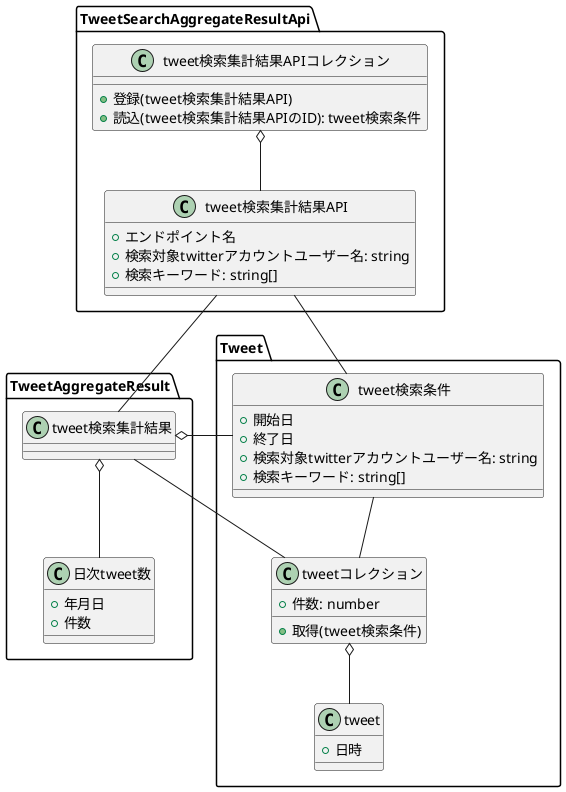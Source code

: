 @startuml

package TweetSearchAggregateResultApi{

class tweet検索集計結果APIコレクション {
 + 登録(tweet検索集計結果API)
 + 読込(tweet検索集計結果APIのID): tweet検索条件
}

class tweet検索集計結果API {
  + エンドポイント名
  + 検索対象twitterアカウントユーザー名: string
  + 検索キーワード: string[]
}

tweet検索集計結果APIコレクション o-- tweet検索集計結果API

}

package Tweet {

class tweet {
  + 日時
}

class tweetコレクション{
  + 件数: number
  + 取得(tweet検索条件)
}

tweetコレクション o-d- tweet

class tweet検索条件{
  + 開始日
  + 終了日
  + 検索対象twitterアカウントユーザー名: string
  + 検索キーワード: string[]
}

}


tweet検索集計結果API -- tweet検索条件



package TweetAggregateResult{

class tweet検索集計結果
tweet検索集計結果 o-- tweet検索条件
tweetコレクション -r- tweet検索集計結果
class 日次tweet数 {
  + 年月日
  + 件数
}

tweet検索集計結果 o-d- 日次tweet数

}

tweet検索条件 -- tweetコレクション

tweet検索集計結果API -- tweet検索集計結果


@enduml
